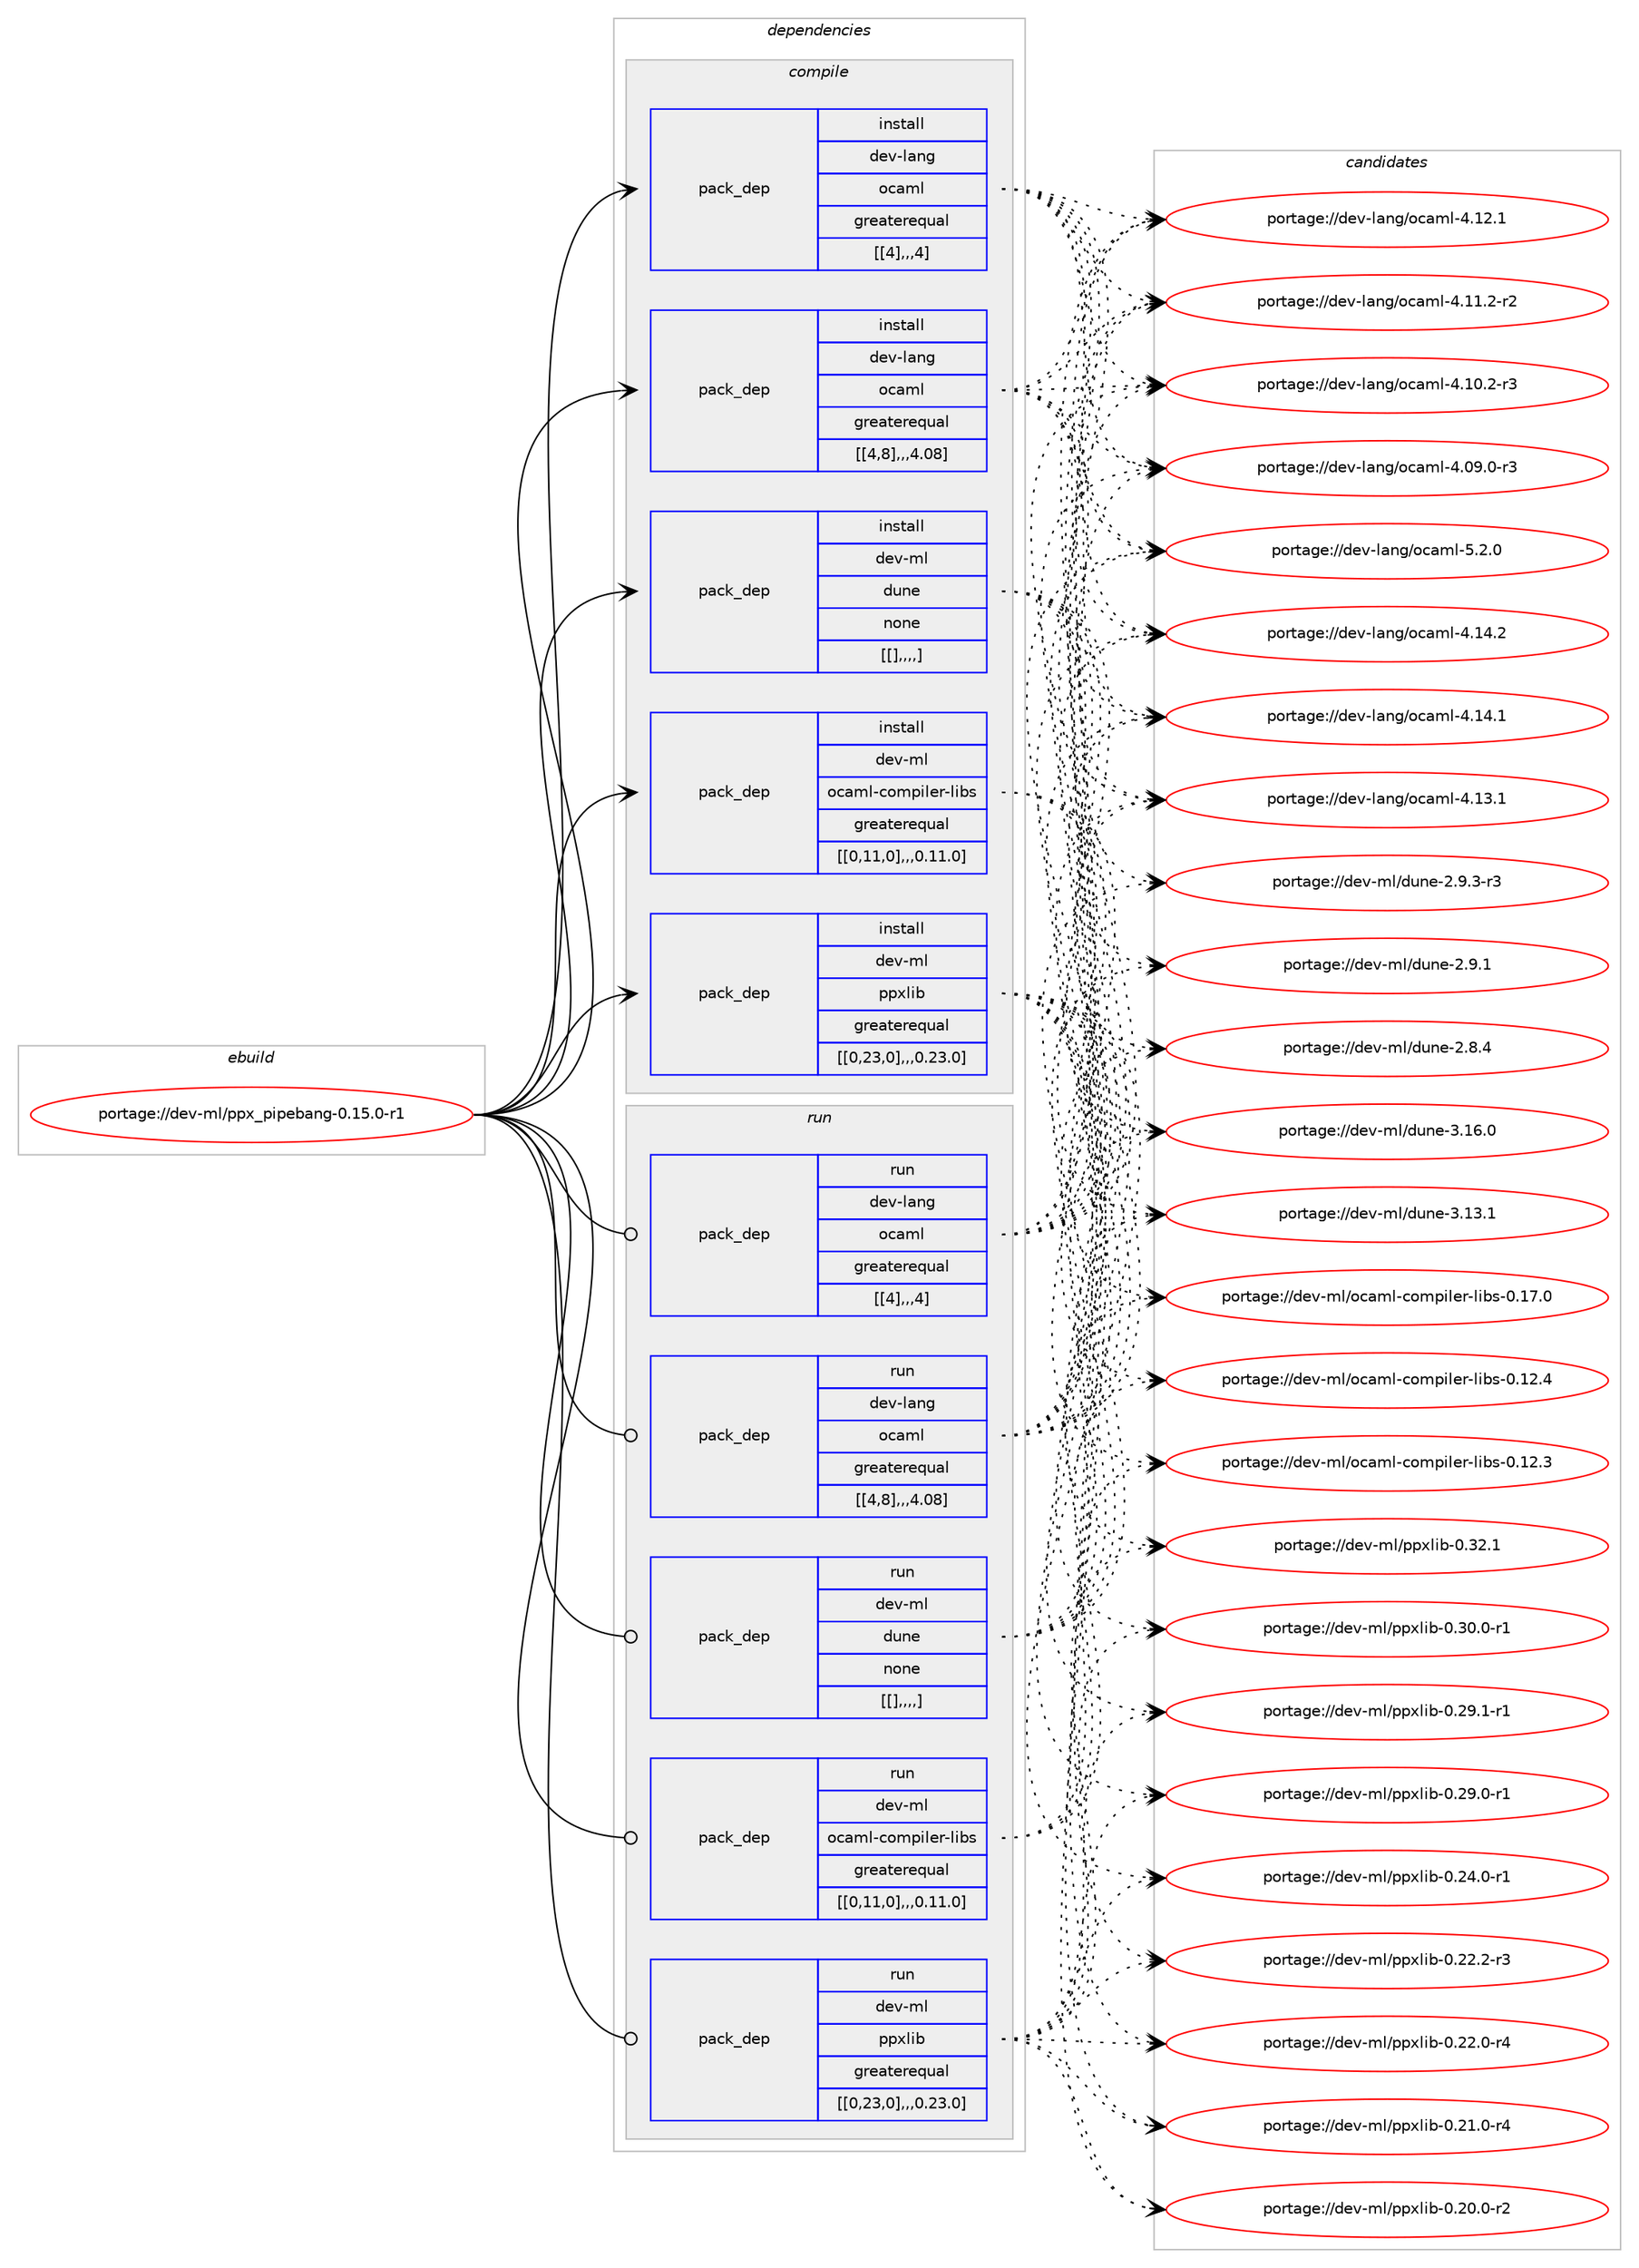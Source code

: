 digraph prolog {

# *************
# Graph options
# *************

newrank=true;
concentrate=true;
compound=true;
graph [rankdir=LR,fontname=Helvetica,fontsize=10,ranksep=1.5];#, ranksep=2.5, nodesep=0.2];
edge  [arrowhead=vee];
node  [fontname=Helvetica,fontsize=10];

# **********
# The ebuild
# **********

subgraph cluster_leftcol {
color=gray;
label=<<i>ebuild</i>>;
id [label="portage://dev-ml/ppx_pipebang-0.15.0-r1", color=red, width=4, href="../dev-ml/ppx_pipebang-0.15.0-r1.svg"];
}

# ****************
# The dependencies
# ****************

subgraph cluster_midcol {
color=gray;
label=<<i>dependencies</i>>;
subgraph cluster_compile {
fillcolor="#eeeeee";
style=filled;
label=<<i>compile</i>>;
subgraph pack93060 {
dependency124491 [label=<<TABLE BORDER="0" CELLBORDER="1" CELLSPACING="0" CELLPADDING="4" WIDTH="220"><TR><TD ROWSPAN="6" CELLPADDING="30">pack_dep</TD></TR><TR><TD WIDTH="110">install</TD></TR><TR><TD>dev-lang</TD></TR><TR><TD>ocaml</TD></TR><TR><TD>greaterequal</TD></TR><TR><TD>[[4],,,4]</TD></TR></TABLE>>, shape=none, color=blue];
}
id:e -> dependency124491:w [weight=20,style="solid",arrowhead="vee"];
subgraph pack93061 {
dependency124492 [label=<<TABLE BORDER="0" CELLBORDER="1" CELLSPACING="0" CELLPADDING="4" WIDTH="220"><TR><TD ROWSPAN="6" CELLPADDING="30">pack_dep</TD></TR><TR><TD WIDTH="110">install</TD></TR><TR><TD>dev-lang</TD></TR><TR><TD>ocaml</TD></TR><TR><TD>greaterequal</TD></TR><TR><TD>[[4,8],,,4.08]</TD></TR></TABLE>>, shape=none, color=blue];
}
id:e -> dependency124492:w [weight=20,style="solid",arrowhead="vee"];
subgraph pack93062 {
dependency124493 [label=<<TABLE BORDER="0" CELLBORDER="1" CELLSPACING="0" CELLPADDING="4" WIDTH="220"><TR><TD ROWSPAN="6" CELLPADDING="30">pack_dep</TD></TR><TR><TD WIDTH="110">install</TD></TR><TR><TD>dev-ml</TD></TR><TR><TD>dune</TD></TR><TR><TD>none</TD></TR><TR><TD>[[],,,,]</TD></TR></TABLE>>, shape=none, color=blue];
}
id:e -> dependency124493:w [weight=20,style="solid",arrowhead="vee"];
subgraph pack93063 {
dependency124494 [label=<<TABLE BORDER="0" CELLBORDER="1" CELLSPACING="0" CELLPADDING="4" WIDTH="220"><TR><TD ROWSPAN="6" CELLPADDING="30">pack_dep</TD></TR><TR><TD WIDTH="110">install</TD></TR><TR><TD>dev-ml</TD></TR><TR><TD>ocaml-compiler-libs</TD></TR><TR><TD>greaterequal</TD></TR><TR><TD>[[0,11,0],,,0.11.0]</TD></TR></TABLE>>, shape=none, color=blue];
}
id:e -> dependency124494:w [weight=20,style="solid",arrowhead="vee"];
subgraph pack93064 {
dependency124495 [label=<<TABLE BORDER="0" CELLBORDER="1" CELLSPACING="0" CELLPADDING="4" WIDTH="220"><TR><TD ROWSPAN="6" CELLPADDING="30">pack_dep</TD></TR><TR><TD WIDTH="110">install</TD></TR><TR><TD>dev-ml</TD></TR><TR><TD>ppxlib</TD></TR><TR><TD>greaterequal</TD></TR><TR><TD>[[0,23,0],,,0.23.0]</TD></TR></TABLE>>, shape=none, color=blue];
}
id:e -> dependency124495:w [weight=20,style="solid",arrowhead="vee"];
}
subgraph cluster_compileandrun {
fillcolor="#eeeeee";
style=filled;
label=<<i>compile and run</i>>;
}
subgraph cluster_run {
fillcolor="#eeeeee";
style=filled;
label=<<i>run</i>>;
subgraph pack93065 {
dependency124496 [label=<<TABLE BORDER="0" CELLBORDER="1" CELLSPACING="0" CELLPADDING="4" WIDTH="220"><TR><TD ROWSPAN="6" CELLPADDING="30">pack_dep</TD></TR><TR><TD WIDTH="110">run</TD></TR><TR><TD>dev-lang</TD></TR><TR><TD>ocaml</TD></TR><TR><TD>greaterequal</TD></TR><TR><TD>[[4],,,4]</TD></TR></TABLE>>, shape=none, color=blue];
}
id:e -> dependency124496:w [weight=20,style="solid",arrowhead="odot"];
subgraph pack93066 {
dependency124497 [label=<<TABLE BORDER="0" CELLBORDER="1" CELLSPACING="0" CELLPADDING="4" WIDTH="220"><TR><TD ROWSPAN="6" CELLPADDING="30">pack_dep</TD></TR><TR><TD WIDTH="110">run</TD></TR><TR><TD>dev-lang</TD></TR><TR><TD>ocaml</TD></TR><TR><TD>greaterequal</TD></TR><TR><TD>[[4,8],,,4.08]</TD></TR></TABLE>>, shape=none, color=blue];
}
id:e -> dependency124497:w [weight=20,style="solid",arrowhead="odot"];
subgraph pack93067 {
dependency124498 [label=<<TABLE BORDER="0" CELLBORDER="1" CELLSPACING="0" CELLPADDING="4" WIDTH="220"><TR><TD ROWSPAN="6" CELLPADDING="30">pack_dep</TD></TR><TR><TD WIDTH="110">run</TD></TR><TR><TD>dev-ml</TD></TR><TR><TD>dune</TD></TR><TR><TD>none</TD></TR><TR><TD>[[],,,,]</TD></TR></TABLE>>, shape=none, color=blue];
}
id:e -> dependency124498:w [weight=20,style="solid",arrowhead="odot"];
subgraph pack93068 {
dependency124499 [label=<<TABLE BORDER="0" CELLBORDER="1" CELLSPACING="0" CELLPADDING="4" WIDTH="220"><TR><TD ROWSPAN="6" CELLPADDING="30">pack_dep</TD></TR><TR><TD WIDTH="110">run</TD></TR><TR><TD>dev-ml</TD></TR><TR><TD>ocaml-compiler-libs</TD></TR><TR><TD>greaterequal</TD></TR><TR><TD>[[0,11,0],,,0.11.0]</TD></TR></TABLE>>, shape=none, color=blue];
}
id:e -> dependency124499:w [weight=20,style="solid",arrowhead="odot"];
subgraph pack93069 {
dependency124500 [label=<<TABLE BORDER="0" CELLBORDER="1" CELLSPACING="0" CELLPADDING="4" WIDTH="220"><TR><TD ROWSPAN="6" CELLPADDING="30">pack_dep</TD></TR><TR><TD WIDTH="110">run</TD></TR><TR><TD>dev-ml</TD></TR><TR><TD>ppxlib</TD></TR><TR><TD>greaterequal</TD></TR><TR><TD>[[0,23,0],,,0.23.0]</TD></TR></TABLE>>, shape=none, color=blue];
}
id:e -> dependency124500:w [weight=20,style="solid",arrowhead="odot"];
}
}

# **************
# The candidates
# **************

subgraph cluster_choices {
rank=same;
color=gray;
label=<<i>candidates</i>>;

subgraph choice93060 {
color=black;
nodesep=1;
choice1001011184510897110103471119997109108455346504648 [label="portage://dev-lang/ocaml-5.2.0", color=red, width=4,href="../dev-lang/ocaml-5.2.0.svg"];
choice100101118451089711010347111999710910845524649524650 [label="portage://dev-lang/ocaml-4.14.2", color=red, width=4,href="../dev-lang/ocaml-4.14.2.svg"];
choice100101118451089711010347111999710910845524649524649 [label="portage://dev-lang/ocaml-4.14.1", color=red, width=4,href="../dev-lang/ocaml-4.14.1.svg"];
choice100101118451089711010347111999710910845524649514649 [label="portage://dev-lang/ocaml-4.13.1", color=red, width=4,href="../dev-lang/ocaml-4.13.1.svg"];
choice100101118451089711010347111999710910845524649504649 [label="portage://dev-lang/ocaml-4.12.1", color=red, width=4,href="../dev-lang/ocaml-4.12.1.svg"];
choice1001011184510897110103471119997109108455246494946504511450 [label="portage://dev-lang/ocaml-4.11.2-r2", color=red, width=4,href="../dev-lang/ocaml-4.11.2-r2.svg"];
choice1001011184510897110103471119997109108455246494846504511451 [label="portage://dev-lang/ocaml-4.10.2-r3", color=red, width=4,href="../dev-lang/ocaml-4.10.2-r3.svg"];
choice1001011184510897110103471119997109108455246485746484511451 [label="portage://dev-lang/ocaml-4.09.0-r3", color=red, width=4,href="../dev-lang/ocaml-4.09.0-r3.svg"];
dependency124491:e -> choice1001011184510897110103471119997109108455346504648:w [style=dotted,weight="100"];
dependency124491:e -> choice100101118451089711010347111999710910845524649524650:w [style=dotted,weight="100"];
dependency124491:e -> choice100101118451089711010347111999710910845524649524649:w [style=dotted,weight="100"];
dependency124491:e -> choice100101118451089711010347111999710910845524649514649:w [style=dotted,weight="100"];
dependency124491:e -> choice100101118451089711010347111999710910845524649504649:w [style=dotted,weight="100"];
dependency124491:e -> choice1001011184510897110103471119997109108455246494946504511450:w [style=dotted,weight="100"];
dependency124491:e -> choice1001011184510897110103471119997109108455246494846504511451:w [style=dotted,weight="100"];
dependency124491:e -> choice1001011184510897110103471119997109108455246485746484511451:w [style=dotted,weight="100"];
}
subgraph choice93061 {
color=black;
nodesep=1;
choice1001011184510897110103471119997109108455346504648 [label="portage://dev-lang/ocaml-5.2.0", color=red, width=4,href="../dev-lang/ocaml-5.2.0.svg"];
choice100101118451089711010347111999710910845524649524650 [label="portage://dev-lang/ocaml-4.14.2", color=red, width=4,href="../dev-lang/ocaml-4.14.2.svg"];
choice100101118451089711010347111999710910845524649524649 [label="portage://dev-lang/ocaml-4.14.1", color=red, width=4,href="../dev-lang/ocaml-4.14.1.svg"];
choice100101118451089711010347111999710910845524649514649 [label="portage://dev-lang/ocaml-4.13.1", color=red, width=4,href="../dev-lang/ocaml-4.13.1.svg"];
choice100101118451089711010347111999710910845524649504649 [label="portage://dev-lang/ocaml-4.12.1", color=red, width=4,href="../dev-lang/ocaml-4.12.1.svg"];
choice1001011184510897110103471119997109108455246494946504511450 [label="portage://dev-lang/ocaml-4.11.2-r2", color=red, width=4,href="../dev-lang/ocaml-4.11.2-r2.svg"];
choice1001011184510897110103471119997109108455246494846504511451 [label="portage://dev-lang/ocaml-4.10.2-r3", color=red, width=4,href="../dev-lang/ocaml-4.10.2-r3.svg"];
choice1001011184510897110103471119997109108455246485746484511451 [label="portage://dev-lang/ocaml-4.09.0-r3", color=red, width=4,href="../dev-lang/ocaml-4.09.0-r3.svg"];
dependency124492:e -> choice1001011184510897110103471119997109108455346504648:w [style=dotted,weight="100"];
dependency124492:e -> choice100101118451089711010347111999710910845524649524650:w [style=dotted,weight="100"];
dependency124492:e -> choice100101118451089711010347111999710910845524649524649:w [style=dotted,weight="100"];
dependency124492:e -> choice100101118451089711010347111999710910845524649514649:w [style=dotted,weight="100"];
dependency124492:e -> choice100101118451089711010347111999710910845524649504649:w [style=dotted,weight="100"];
dependency124492:e -> choice1001011184510897110103471119997109108455246494946504511450:w [style=dotted,weight="100"];
dependency124492:e -> choice1001011184510897110103471119997109108455246494846504511451:w [style=dotted,weight="100"];
dependency124492:e -> choice1001011184510897110103471119997109108455246485746484511451:w [style=dotted,weight="100"];
}
subgraph choice93062 {
color=black;
nodesep=1;
choice100101118451091084710011711010145514649544648 [label="portage://dev-ml/dune-3.16.0", color=red, width=4,href="../dev-ml/dune-3.16.0.svg"];
choice100101118451091084710011711010145514649514649 [label="portage://dev-ml/dune-3.13.1", color=red, width=4,href="../dev-ml/dune-3.13.1.svg"];
choice10010111845109108471001171101014550465746514511451 [label="portage://dev-ml/dune-2.9.3-r3", color=red, width=4,href="../dev-ml/dune-2.9.3-r3.svg"];
choice1001011184510910847100117110101455046574649 [label="portage://dev-ml/dune-2.9.1", color=red, width=4,href="../dev-ml/dune-2.9.1.svg"];
choice1001011184510910847100117110101455046564652 [label="portage://dev-ml/dune-2.8.4", color=red, width=4,href="../dev-ml/dune-2.8.4.svg"];
dependency124493:e -> choice100101118451091084710011711010145514649544648:w [style=dotted,weight="100"];
dependency124493:e -> choice100101118451091084710011711010145514649514649:w [style=dotted,weight="100"];
dependency124493:e -> choice10010111845109108471001171101014550465746514511451:w [style=dotted,weight="100"];
dependency124493:e -> choice1001011184510910847100117110101455046574649:w [style=dotted,weight="100"];
dependency124493:e -> choice1001011184510910847100117110101455046564652:w [style=dotted,weight="100"];
}
subgraph choice93063 {
color=black;
nodesep=1;
choice100101118451091084711199971091084599111109112105108101114451081059811545484649554648 [label="portage://dev-ml/ocaml-compiler-libs-0.17.0", color=red, width=4,href="../dev-ml/ocaml-compiler-libs-0.17.0.svg"];
choice100101118451091084711199971091084599111109112105108101114451081059811545484649504652 [label="portage://dev-ml/ocaml-compiler-libs-0.12.4", color=red, width=4,href="../dev-ml/ocaml-compiler-libs-0.12.4.svg"];
choice100101118451091084711199971091084599111109112105108101114451081059811545484649504651 [label="portage://dev-ml/ocaml-compiler-libs-0.12.3", color=red, width=4,href="../dev-ml/ocaml-compiler-libs-0.12.3.svg"];
dependency124494:e -> choice100101118451091084711199971091084599111109112105108101114451081059811545484649554648:w [style=dotted,weight="100"];
dependency124494:e -> choice100101118451091084711199971091084599111109112105108101114451081059811545484649504652:w [style=dotted,weight="100"];
dependency124494:e -> choice100101118451091084711199971091084599111109112105108101114451081059811545484649504651:w [style=dotted,weight="100"];
}
subgraph choice93064 {
color=black;
nodesep=1;
choice10010111845109108471121121201081059845484651504649 [label="portage://dev-ml/ppxlib-0.32.1", color=red, width=4,href="../dev-ml/ppxlib-0.32.1.svg"];
choice100101118451091084711211212010810598454846514846484511449 [label="portage://dev-ml/ppxlib-0.30.0-r1", color=red, width=4,href="../dev-ml/ppxlib-0.30.0-r1.svg"];
choice100101118451091084711211212010810598454846505746494511449 [label="portage://dev-ml/ppxlib-0.29.1-r1", color=red, width=4,href="../dev-ml/ppxlib-0.29.1-r1.svg"];
choice100101118451091084711211212010810598454846505746484511449 [label="portage://dev-ml/ppxlib-0.29.0-r1", color=red, width=4,href="../dev-ml/ppxlib-0.29.0-r1.svg"];
choice100101118451091084711211212010810598454846505246484511449 [label="portage://dev-ml/ppxlib-0.24.0-r1", color=red, width=4,href="../dev-ml/ppxlib-0.24.0-r1.svg"];
choice100101118451091084711211212010810598454846505046504511451 [label="portage://dev-ml/ppxlib-0.22.2-r3", color=red, width=4,href="../dev-ml/ppxlib-0.22.2-r3.svg"];
choice100101118451091084711211212010810598454846505046484511452 [label="portage://dev-ml/ppxlib-0.22.0-r4", color=red, width=4,href="../dev-ml/ppxlib-0.22.0-r4.svg"];
choice100101118451091084711211212010810598454846504946484511452 [label="portage://dev-ml/ppxlib-0.21.0-r4", color=red, width=4,href="../dev-ml/ppxlib-0.21.0-r4.svg"];
choice100101118451091084711211212010810598454846504846484511450 [label="portage://dev-ml/ppxlib-0.20.0-r2", color=red, width=4,href="../dev-ml/ppxlib-0.20.0-r2.svg"];
dependency124495:e -> choice10010111845109108471121121201081059845484651504649:w [style=dotted,weight="100"];
dependency124495:e -> choice100101118451091084711211212010810598454846514846484511449:w [style=dotted,weight="100"];
dependency124495:e -> choice100101118451091084711211212010810598454846505746494511449:w [style=dotted,weight="100"];
dependency124495:e -> choice100101118451091084711211212010810598454846505746484511449:w [style=dotted,weight="100"];
dependency124495:e -> choice100101118451091084711211212010810598454846505246484511449:w [style=dotted,weight="100"];
dependency124495:e -> choice100101118451091084711211212010810598454846505046504511451:w [style=dotted,weight="100"];
dependency124495:e -> choice100101118451091084711211212010810598454846505046484511452:w [style=dotted,weight="100"];
dependency124495:e -> choice100101118451091084711211212010810598454846504946484511452:w [style=dotted,weight="100"];
dependency124495:e -> choice100101118451091084711211212010810598454846504846484511450:w [style=dotted,weight="100"];
}
subgraph choice93065 {
color=black;
nodesep=1;
choice1001011184510897110103471119997109108455346504648 [label="portage://dev-lang/ocaml-5.2.0", color=red, width=4,href="../dev-lang/ocaml-5.2.0.svg"];
choice100101118451089711010347111999710910845524649524650 [label="portage://dev-lang/ocaml-4.14.2", color=red, width=4,href="../dev-lang/ocaml-4.14.2.svg"];
choice100101118451089711010347111999710910845524649524649 [label="portage://dev-lang/ocaml-4.14.1", color=red, width=4,href="../dev-lang/ocaml-4.14.1.svg"];
choice100101118451089711010347111999710910845524649514649 [label="portage://dev-lang/ocaml-4.13.1", color=red, width=4,href="../dev-lang/ocaml-4.13.1.svg"];
choice100101118451089711010347111999710910845524649504649 [label="portage://dev-lang/ocaml-4.12.1", color=red, width=4,href="../dev-lang/ocaml-4.12.1.svg"];
choice1001011184510897110103471119997109108455246494946504511450 [label="portage://dev-lang/ocaml-4.11.2-r2", color=red, width=4,href="../dev-lang/ocaml-4.11.2-r2.svg"];
choice1001011184510897110103471119997109108455246494846504511451 [label="portage://dev-lang/ocaml-4.10.2-r3", color=red, width=4,href="../dev-lang/ocaml-4.10.2-r3.svg"];
choice1001011184510897110103471119997109108455246485746484511451 [label="portage://dev-lang/ocaml-4.09.0-r3", color=red, width=4,href="../dev-lang/ocaml-4.09.0-r3.svg"];
dependency124496:e -> choice1001011184510897110103471119997109108455346504648:w [style=dotted,weight="100"];
dependency124496:e -> choice100101118451089711010347111999710910845524649524650:w [style=dotted,weight="100"];
dependency124496:e -> choice100101118451089711010347111999710910845524649524649:w [style=dotted,weight="100"];
dependency124496:e -> choice100101118451089711010347111999710910845524649514649:w [style=dotted,weight="100"];
dependency124496:e -> choice100101118451089711010347111999710910845524649504649:w [style=dotted,weight="100"];
dependency124496:e -> choice1001011184510897110103471119997109108455246494946504511450:w [style=dotted,weight="100"];
dependency124496:e -> choice1001011184510897110103471119997109108455246494846504511451:w [style=dotted,weight="100"];
dependency124496:e -> choice1001011184510897110103471119997109108455246485746484511451:w [style=dotted,weight="100"];
}
subgraph choice93066 {
color=black;
nodesep=1;
choice1001011184510897110103471119997109108455346504648 [label="portage://dev-lang/ocaml-5.2.0", color=red, width=4,href="../dev-lang/ocaml-5.2.0.svg"];
choice100101118451089711010347111999710910845524649524650 [label="portage://dev-lang/ocaml-4.14.2", color=red, width=4,href="../dev-lang/ocaml-4.14.2.svg"];
choice100101118451089711010347111999710910845524649524649 [label="portage://dev-lang/ocaml-4.14.1", color=red, width=4,href="../dev-lang/ocaml-4.14.1.svg"];
choice100101118451089711010347111999710910845524649514649 [label="portage://dev-lang/ocaml-4.13.1", color=red, width=4,href="../dev-lang/ocaml-4.13.1.svg"];
choice100101118451089711010347111999710910845524649504649 [label="portage://dev-lang/ocaml-4.12.1", color=red, width=4,href="../dev-lang/ocaml-4.12.1.svg"];
choice1001011184510897110103471119997109108455246494946504511450 [label="portage://dev-lang/ocaml-4.11.2-r2", color=red, width=4,href="../dev-lang/ocaml-4.11.2-r2.svg"];
choice1001011184510897110103471119997109108455246494846504511451 [label="portage://dev-lang/ocaml-4.10.2-r3", color=red, width=4,href="../dev-lang/ocaml-4.10.2-r3.svg"];
choice1001011184510897110103471119997109108455246485746484511451 [label="portage://dev-lang/ocaml-4.09.0-r3", color=red, width=4,href="../dev-lang/ocaml-4.09.0-r3.svg"];
dependency124497:e -> choice1001011184510897110103471119997109108455346504648:w [style=dotted,weight="100"];
dependency124497:e -> choice100101118451089711010347111999710910845524649524650:w [style=dotted,weight="100"];
dependency124497:e -> choice100101118451089711010347111999710910845524649524649:w [style=dotted,weight="100"];
dependency124497:e -> choice100101118451089711010347111999710910845524649514649:w [style=dotted,weight="100"];
dependency124497:e -> choice100101118451089711010347111999710910845524649504649:w [style=dotted,weight="100"];
dependency124497:e -> choice1001011184510897110103471119997109108455246494946504511450:w [style=dotted,weight="100"];
dependency124497:e -> choice1001011184510897110103471119997109108455246494846504511451:w [style=dotted,weight="100"];
dependency124497:e -> choice1001011184510897110103471119997109108455246485746484511451:w [style=dotted,weight="100"];
}
subgraph choice93067 {
color=black;
nodesep=1;
choice100101118451091084710011711010145514649544648 [label="portage://dev-ml/dune-3.16.0", color=red, width=4,href="../dev-ml/dune-3.16.0.svg"];
choice100101118451091084710011711010145514649514649 [label="portage://dev-ml/dune-3.13.1", color=red, width=4,href="../dev-ml/dune-3.13.1.svg"];
choice10010111845109108471001171101014550465746514511451 [label="portage://dev-ml/dune-2.9.3-r3", color=red, width=4,href="../dev-ml/dune-2.9.3-r3.svg"];
choice1001011184510910847100117110101455046574649 [label="portage://dev-ml/dune-2.9.1", color=red, width=4,href="../dev-ml/dune-2.9.1.svg"];
choice1001011184510910847100117110101455046564652 [label="portage://dev-ml/dune-2.8.4", color=red, width=4,href="../dev-ml/dune-2.8.4.svg"];
dependency124498:e -> choice100101118451091084710011711010145514649544648:w [style=dotted,weight="100"];
dependency124498:e -> choice100101118451091084710011711010145514649514649:w [style=dotted,weight="100"];
dependency124498:e -> choice10010111845109108471001171101014550465746514511451:w [style=dotted,weight="100"];
dependency124498:e -> choice1001011184510910847100117110101455046574649:w [style=dotted,weight="100"];
dependency124498:e -> choice1001011184510910847100117110101455046564652:w [style=dotted,weight="100"];
}
subgraph choice93068 {
color=black;
nodesep=1;
choice100101118451091084711199971091084599111109112105108101114451081059811545484649554648 [label="portage://dev-ml/ocaml-compiler-libs-0.17.0", color=red, width=4,href="../dev-ml/ocaml-compiler-libs-0.17.0.svg"];
choice100101118451091084711199971091084599111109112105108101114451081059811545484649504652 [label="portage://dev-ml/ocaml-compiler-libs-0.12.4", color=red, width=4,href="../dev-ml/ocaml-compiler-libs-0.12.4.svg"];
choice100101118451091084711199971091084599111109112105108101114451081059811545484649504651 [label="portage://dev-ml/ocaml-compiler-libs-0.12.3", color=red, width=4,href="../dev-ml/ocaml-compiler-libs-0.12.3.svg"];
dependency124499:e -> choice100101118451091084711199971091084599111109112105108101114451081059811545484649554648:w [style=dotted,weight="100"];
dependency124499:e -> choice100101118451091084711199971091084599111109112105108101114451081059811545484649504652:w [style=dotted,weight="100"];
dependency124499:e -> choice100101118451091084711199971091084599111109112105108101114451081059811545484649504651:w [style=dotted,weight="100"];
}
subgraph choice93069 {
color=black;
nodesep=1;
choice10010111845109108471121121201081059845484651504649 [label="portage://dev-ml/ppxlib-0.32.1", color=red, width=4,href="../dev-ml/ppxlib-0.32.1.svg"];
choice100101118451091084711211212010810598454846514846484511449 [label="portage://dev-ml/ppxlib-0.30.0-r1", color=red, width=4,href="../dev-ml/ppxlib-0.30.0-r1.svg"];
choice100101118451091084711211212010810598454846505746494511449 [label="portage://dev-ml/ppxlib-0.29.1-r1", color=red, width=4,href="../dev-ml/ppxlib-0.29.1-r1.svg"];
choice100101118451091084711211212010810598454846505746484511449 [label="portage://dev-ml/ppxlib-0.29.0-r1", color=red, width=4,href="../dev-ml/ppxlib-0.29.0-r1.svg"];
choice100101118451091084711211212010810598454846505246484511449 [label="portage://dev-ml/ppxlib-0.24.0-r1", color=red, width=4,href="../dev-ml/ppxlib-0.24.0-r1.svg"];
choice100101118451091084711211212010810598454846505046504511451 [label="portage://dev-ml/ppxlib-0.22.2-r3", color=red, width=4,href="../dev-ml/ppxlib-0.22.2-r3.svg"];
choice100101118451091084711211212010810598454846505046484511452 [label="portage://dev-ml/ppxlib-0.22.0-r4", color=red, width=4,href="../dev-ml/ppxlib-0.22.0-r4.svg"];
choice100101118451091084711211212010810598454846504946484511452 [label="portage://dev-ml/ppxlib-0.21.0-r4", color=red, width=4,href="../dev-ml/ppxlib-0.21.0-r4.svg"];
choice100101118451091084711211212010810598454846504846484511450 [label="portage://dev-ml/ppxlib-0.20.0-r2", color=red, width=4,href="../dev-ml/ppxlib-0.20.0-r2.svg"];
dependency124500:e -> choice10010111845109108471121121201081059845484651504649:w [style=dotted,weight="100"];
dependency124500:e -> choice100101118451091084711211212010810598454846514846484511449:w [style=dotted,weight="100"];
dependency124500:e -> choice100101118451091084711211212010810598454846505746494511449:w [style=dotted,weight="100"];
dependency124500:e -> choice100101118451091084711211212010810598454846505746484511449:w [style=dotted,weight="100"];
dependency124500:e -> choice100101118451091084711211212010810598454846505246484511449:w [style=dotted,weight="100"];
dependency124500:e -> choice100101118451091084711211212010810598454846505046504511451:w [style=dotted,weight="100"];
dependency124500:e -> choice100101118451091084711211212010810598454846505046484511452:w [style=dotted,weight="100"];
dependency124500:e -> choice100101118451091084711211212010810598454846504946484511452:w [style=dotted,weight="100"];
dependency124500:e -> choice100101118451091084711211212010810598454846504846484511450:w [style=dotted,weight="100"];
}
}

}
